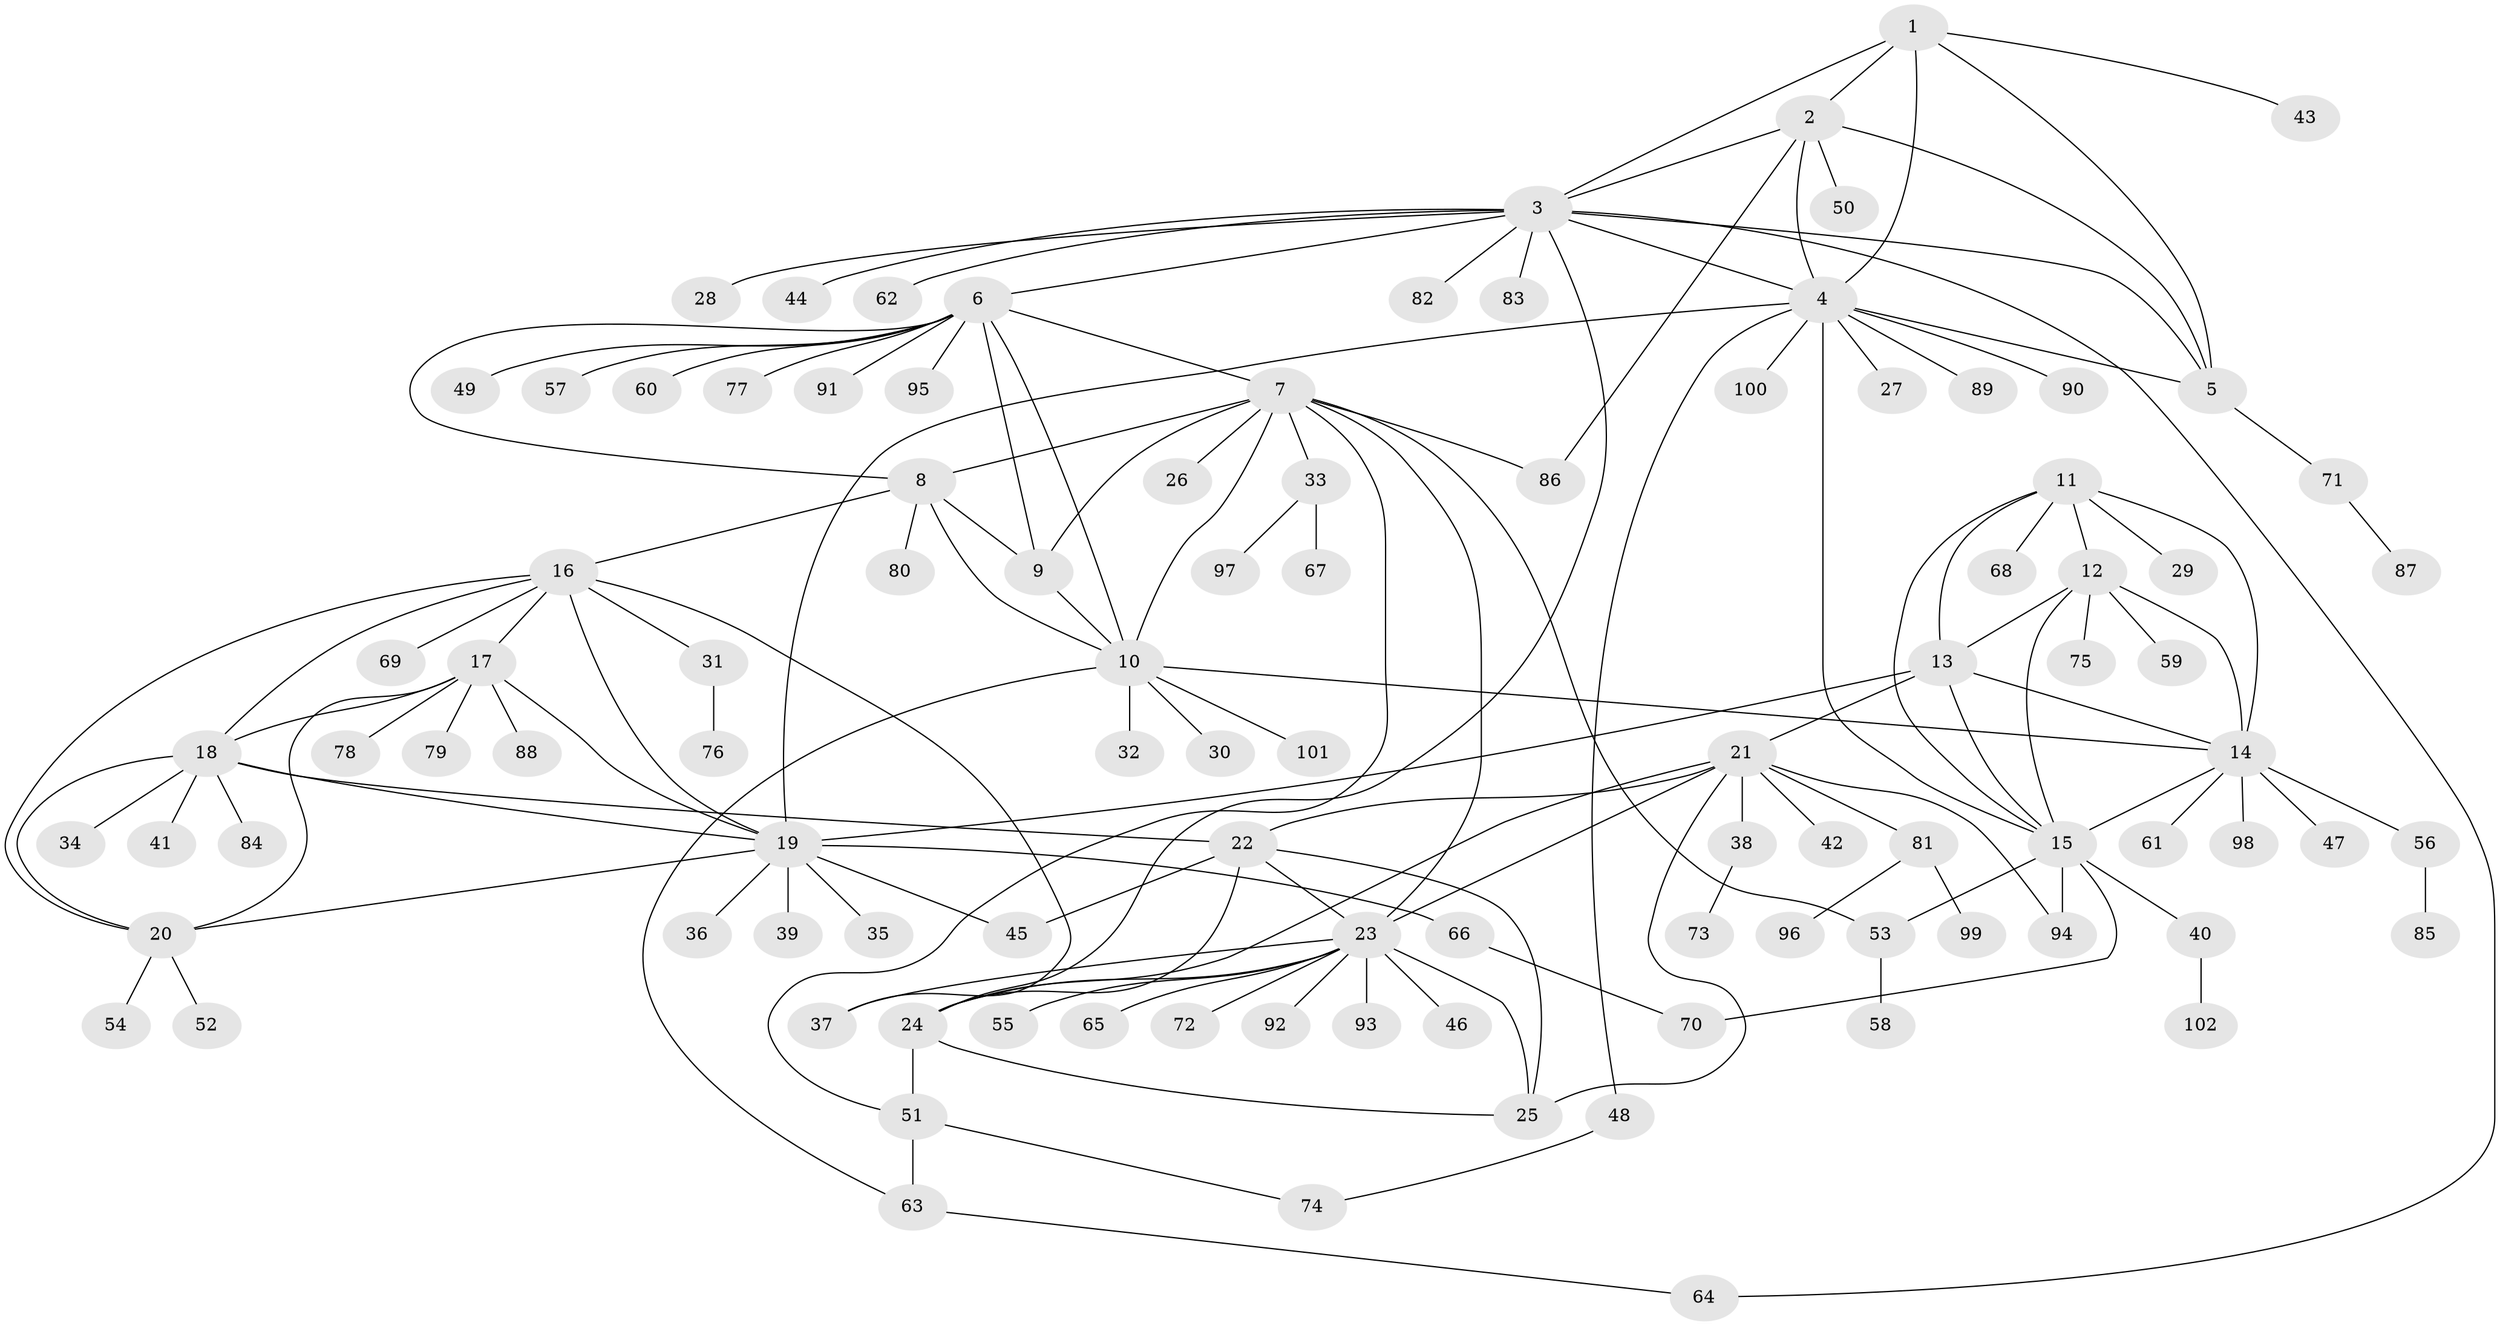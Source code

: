 // coarse degree distribution, {3: 0.02631578947368421, 6: 0.039473684210526314, 10: 0.013157894736842105, 9: 0.06578947368421052, 4: 0.02631578947368421, 7: 0.013157894736842105, 12: 0.02631578947368421, 8: 0.013157894736842105, 1: 0.618421052631579, 2: 0.14473684210526316, 5: 0.013157894736842105}
// Generated by graph-tools (version 1.1) at 2025/42/03/06/25 10:42:11]
// undirected, 102 vertices, 147 edges
graph export_dot {
graph [start="1"]
  node [color=gray90,style=filled];
  1;
  2;
  3;
  4;
  5;
  6;
  7;
  8;
  9;
  10;
  11;
  12;
  13;
  14;
  15;
  16;
  17;
  18;
  19;
  20;
  21;
  22;
  23;
  24;
  25;
  26;
  27;
  28;
  29;
  30;
  31;
  32;
  33;
  34;
  35;
  36;
  37;
  38;
  39;
  40;
  41;
  42;
  43;
  44;
  45;
  46;
  47;
  48;
  49;
  50;
  51;
  52;
  53;
  54;
  55;
  56;
  57;
  58;
  59;
  60;
  61;
  62;
  63;
  64;
  65;
  66;
  67;
  68;
  69;
  70;
  71;
  72;
  73;
  74;
  75;
  76;
  77;
  78;
  79;
  80;
  81;
  82;
  83;
  84;
  85;
  86;
  87;
  88;
  89;
  90;
  91;
  92;
  93;
  94;
  95;
  96;
  97;
  98;
  99;
  100;
  101;
  102;
  1 -- 2;
  1 -- 3;
  1 -- 4;
  1 -- 5;
  1 -- 43;
  2 -- 3;
  2 -- 4;
  2 -- 5;
  2 -- 50;
  2 -- 86;
  3 -- 4;
  3 -- 5;
  3 -- 6;
  3 -- 24;
  3 -- 28;
  3 -- 44;
  3 -- 62;
  3 -- 64;
  3 -- 82;
  3 -- 83;
  4 -- 5;
  4 -- 15;
  4 -- 19;
  4 -- 27;
  4 -- 48;
  4 -- 89;
  4 -- 90;
  4 -- 100;
  5 -- 71;
  6 -- 7;
  6 -- 8;
  6 -- 9;
  6 -- 10;
  6 -- 49;
  6 -- 57;
  6 -- 60;
  6 -- 77;
  6 -- 91;
  6 -- 95;
  7 -- 8;
  7 -- 9;
  7 -- 10;
  7 -- 23;
  7 -- 26;
  7 -- 33;
  7 -- 51;
  7 -- 53;
  7 -- 86;
  8 -- 9;
  8 -- 10;
  8 -- 16;
  8 -- 80;
  9 -- 10;
  10 -- 14;
  10 -- 30;
  10 -- 32;
  10 -- 63;
  10 -- 101;
  11 -- 12;
  11 -- 13;
  11 -- 14;
  11 -- 15;
  11 -- 29;
  11 -- 68;
  12 -- 13;
  12 -- 14;
  12 -- 15;
  12 -- 59;
  12 -- 75;
  13 -- 14;
  13 -- 15;
  13 -- 19;
  13 -- 21;
  14 -- 15;
  14 -- 47;
  14 -- 56;
  14 -- 61;
  14 -- 98;
  15 -- 40;
  15 -- 53;
  15 -- 70;
  15 -- 94;
  16 -- 17;
  16 -- 18;
  16 -- 19;
  16 -- 20;
  16 -- 31;
  16 -- 37;
  16 -- 69;
  17 -- 18;
  17 -- 19;
  17 -- 20;
  17 -- 78;
  17 -- 79;
  17 -- 88;
  18 -- 19;
  18 -- 20;
  18 -- 22;
  18 -- 34;
  18 -- 41;
  18 -- 84;
  19 -- 20;
  19 -- 35;
  19 -- 36;
  19 -- 39;
  19 -- 45;
  19 -- 66;
  20 -- 52;
  20 -- 54;
  21 -- 22;
  21 -- 23;
  21 -- 24;
  21 -- 25;
  21 -- 38;
  21 -- 42;
  21 -- 81;
  21 -- 94;
  22 -- 23;
  22 -- 24;
  22 -- 25;
  22 -- 45;
  23 -- 24;
  23 -- 25;
  23 -- 37;
  23 -- 46;
  23 -- 55;
  23 -- 65;
  23 -- 72;
  23 -- 92;
  23 -- 93;
  24 -- 25;
  24 -- 51;
  31 -- 76;
  33 -- 67;
  33 -- 97;
  38 -- 73;
  40 -- 102;
  48 -- 74;
  51 -- 63;
  51 -- 74;
  53 -- 58;
  56 -- 85;
  63 -- 64;
  66 -- 70;
  71 -- 87;
  81 -- 96;
  81 -- 99;
}
